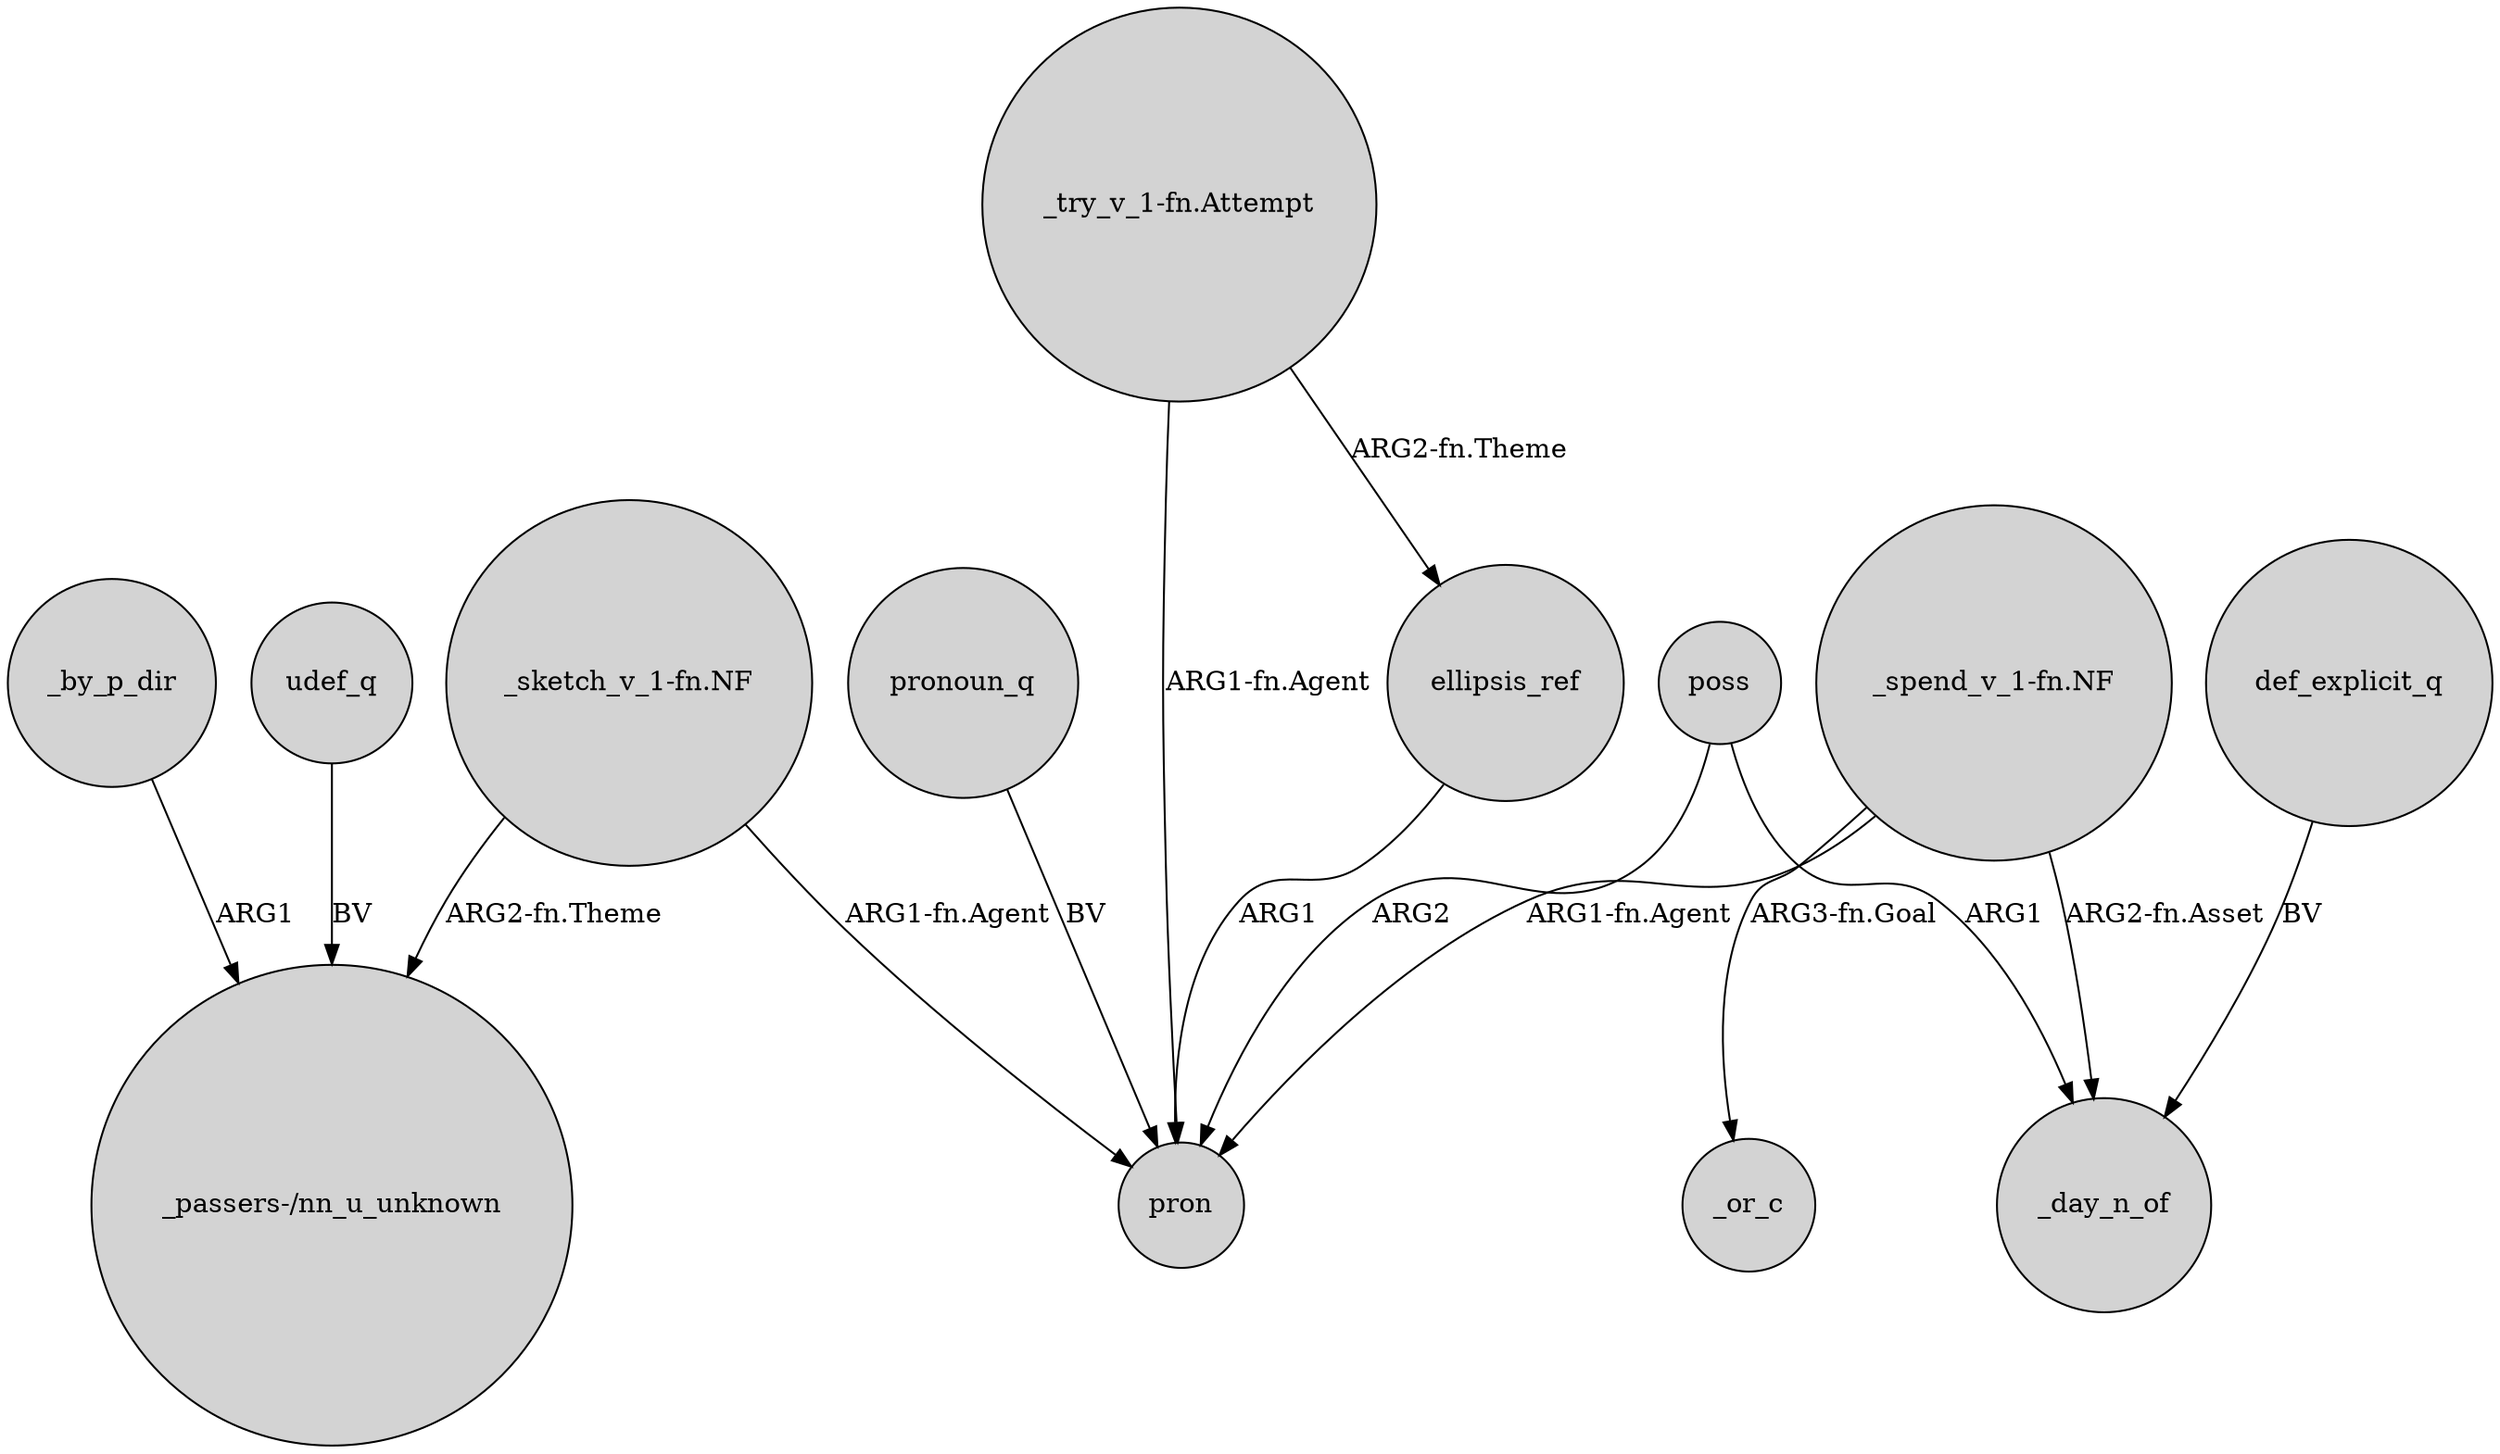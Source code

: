 digraph {
	node [shape=circle style=filled]
	"_sketch_v_1-fn.NF" -> "_passers-/nn_u_unknown" [label="ARG2-fn.Theme"]
	def_explicit_q -> _day_n_of [label=BV]
	"_spend_v_1-fn.NF" -> _or_c [label="ARG3-fn.Goal"]
	"_try_v_1-fn.Attempt" -> pron [label="ARG1-fn.Agent"]
	_by_p_dir -> "_passers-/nn_u_unknown" [label=ARG1]
	"_try_v_1-fn.Attempt" -> ellipsis_ref [label="ARG2-fn.Theme"]
	ellipsis_ref -> pron [label=ARG1]
	poss -> _day_n_of [label=ARG1]
	"_sketch_v_1-fn.NF" -> pron [label="ARG1-fn.Agent"]
	udef_q -> "_passers-/nn_u_unknown" [label=BV]
	poss -> pron [label=ARG2]
	"_spend_v_1-fn.NF" -> _day_n_of [label="ARG2-fn.Asset"]
	"_spend_v_1-fn.NF" -> pron [label="ARG1-fn.Agent"]
	pronoun_q -> pron [label=BV]
}
